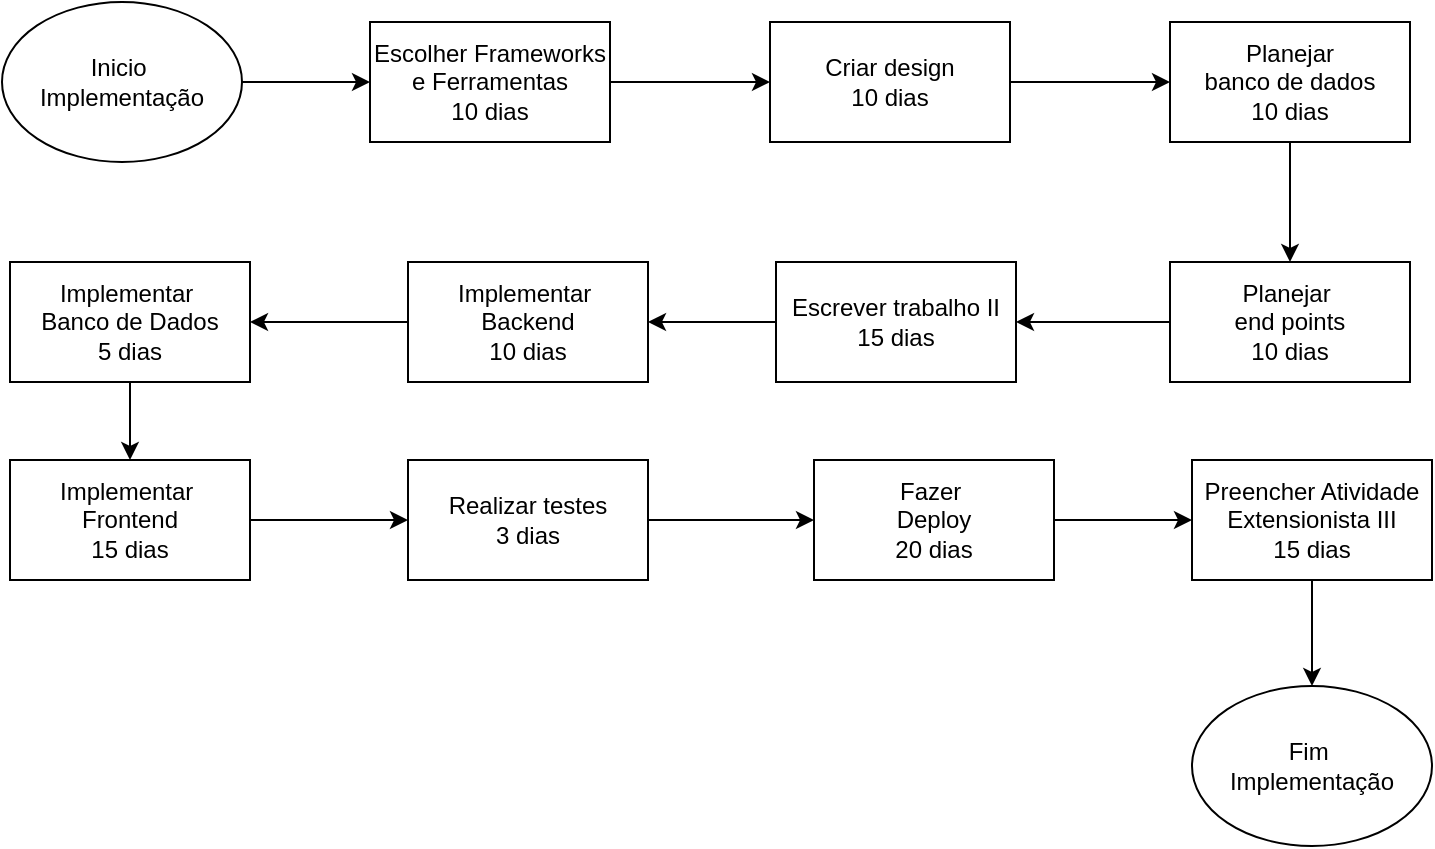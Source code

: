 <mxfile version="25.0.3">
  <diagram name="Página-1" id="rEZ1FVFYifwEF5ytXNTo">
    <mxGraphModel dx="792" dy="413" grid="0" gridSize="10" guides="1" tooltips="1" connect="1" arrows="1" fold="1" page="1" pageScale="1" pageWidth="827" pageHeight="1169" math="0" shadow="0">
      <root>
        <mxCell id="0" />
        <mxCell id="1" parent="0" />
        <mxCell id="omLc49HRkrAwDD3eYAz0-10" value="" style="edgeStyle=orthogonalEdgeStyle;rounded=0;orthogonalLoop=1;jettySize=auto;html=1;" parent="1" source="omLc49HRkrAwDD3eYAz0-1" target="omLc49HRkrAwDD3eYAz0-8" edge="1">
          <mxGeometry relative="1" as="geometry" />
        </mxCell>
        <mxCell id="omLc49HRkrAwDD3eYAz0-1" value="Inicio&amp;nbsp;&lt;div&gt;Implementação&lt;br&gt;&lt;/div&gt;" style="ellipse;whiteSpace=wrap;html=1;" parent="1" vertex="1">
          <mxGeometry x="58" y="128" width="120" height="80" as="geometry" />
        </mxCell>
        <mxCell id="omLc49HRkrAwDD3eYAz0-5" value="" style="edgeStyle=orthogonalEdgeStyle;rounded=0;orthogonalLoop=1;jettySize=auto;html=1;" parent="1" source="omLc49HRkrAwDD3eYAz0-2" target="omLc49HRkrAwDD3eYAz0-4" edge="1">
          <mxGeometry relative="1" as="geometry" />
        </mxCell>
        <mxCell id="omLc49HRkrAwDD3eYAz0-2" value="Criar design&lt;div&gt;10 dias&lt;/div&gt;" style="whiteSpace=wrap;html=1;" parent="1" vertex="1">
          <mxGeometry x="442" y="138" width="120" height="60" as="geometry" />
        </mxCell>
        <mxCell id="omLc49HRkrAwDD3eYAz0-7" value="" style="edgeStyle=orthogonalEdgeStyle;rounded=0;orthogonalLoop=1;jettySize=auto;html=1;" parent="1" source="omLc49HRkrAwDD3eYAz0-4" target="omLc49HRkrAwDD3eYAz0-6" edge="1">
          <mxGeometry relative="1" as="geometry" />
        </mxCell>
        <mxCell id="omLc49HRkrAwDD3eYAz0-4" value="Planejar&lt;div&gt;banco de dados&lt;/div&gt;&lt;div&gt;10 dias&lt;/div&gt;" style="whiteSpace=wrap;html=1;" parent="1" vertex="1">
          <mxGeometry x="642" y="138" width="120" height="60" as="geometry" />
        </mxCell>
        <mxCell id="omLc49HRkrAwDD3eYAz0-13" value="" style="edgeStyle=orthogonalEdgeStyle;rounded=0;orthogonalLoop=1;jettySize=auto;html=1;" parent="1" source="omLc49HRkrAwDD3eYAz0-6" target="omLc49HRkrAwDD3eYAz0-12" edge="1">
          <mxGeometry relative="1" as="geometry" />
        </mxCell>
        <mxCell id="omLc49HRkrAwDD3eYAz0-6" value="Planejar&amp;nbsp;&lt;div&gt;end points&lt;/div&gt;&lt;div&gt;10 dias&lt;/div&gt;" style="whiteSpace=wrap;html=1;" parent="1" vertex="1">
          <mxGeometry x="642" y="258" width="120" height="60" as="geometry" />
        </mxCell>
        <mxCell id="omLc49HRkrAwDD3eYAz0-11" value="" style="edgeStyle=orthogonalEdgeStyle;rounded=0;orthogonalLoop=1;jettySize=auto;html=1;" parent="1" source="omLc49HRkrAwDD3eYAz0-8" target="omLc49HRkrAwDD3eYAz0-2" edge="1">
          <mxGeometry relative="1" as="geometry" />
        </mxCell>
        <mxCell id="omLc49HRkrAwDD3eYAz0-8" value="Escolher Frameworks e Ferramentas&lt;div&gt;10 dias&lt;/div&gt;" style="whiteSpace=wrap;html=1;" parent="1" vertex="1">
          <mxGeometry x="242" y="138" width="120" height="60" as="geometry" />
        </mxCell>
        <mxCell id="WrP7q4COyijs7pcD4Svw-2" value="" style="edgeStyle=orthogonalEdgeStyle;rounded=0;orthogonalLoop=1;jettySize=auto;html=1;" parent="1" source="omLc49HRkrAwDD3eYAz0-12" target="WrP7q4COyijs7pcD4Svw-1" edge="1">
          <mxGeometry relative="1" as="geometry" />
        </mxCell>
        <mxCell id="omLc49HRkrAwDD3eYAz0-12" value="Escrever trabalho II&lt;div&gt;15 dias&lt;/div&gt;" style="whiteSpace=wrap;html=1;" parent="1" vertex="1">
          <mxGeometry x="445" y="258" width="120" height="60" as="geometry" />
        </mxCell>
        <mxCell id="omLc49HRkrAwDD3eYAz0-14" value="Fim&amp;nbsp;&lt;div&gt;Implementação&lt;/div&gt;" style="ellipse;whiteSpace=wrap;html=1;" parent="1" vertex="1">
          <mxGeometry x="653" y="470" width="120" height="80" as="geometry" />
        </mxCell>
        <mxCell id="WrP7q4COyijs7pcD4Svw-4" value="" style="edgeStyle=orthogonalEdgeStyle;rounded=0;orthogonalLoop=1;jettySize=auto;html=1;" parent="1" source="WrP7q4COyijs7pcD4Svw-1" target="WrP7q4COyijs7pcD4Svw-3" edge="1">
          <mxGeometry relative="1" as="geometry" />
        </mxCell>
        <mxCell id="WrP7q4COyijs7pcD4Svw-1" value="Implementar&amp;nbsp;&lt;div&gt;Backend&lt;/div&gt;&lt;div&gt;10 dias&lt;/div&gt;" style="whiteSpace=wrap;html=1;" parent="1" vertex="1">
          <mxGeometry x="261" y="258" width="120" height="60" as="geometry" />
        </mxCell>
        <mxCell id="WrP7q4COyijs7pcD4Svw-6" value="" style="edgeStyle=orthogonalEdgeStyle;rounded=0;orthogonalLoop=1;jettySize=auto;html=1;" parent="1" source="WrP7q4COyijs7pcD4Svw-3" target="WrP7q4COyijs7pcD4Svw-5" edge="1">
          <mxGeometry relative="1" as="geometry" />
        </mxCell>
        <mxCell id="WrP7q4COyijs7pcD4Svw-3" value="Implementar&amp;nbsp;&lt;div&gt;Banco de Dados&lt;/div&gt;&lt;div&gt;5 dias&lt;/div&gt;" style="whiteSpace=wrap;html=1;" parent="1" vertex="1">
          <mxGeometry x="62" y="258" width="120" height="60" as="geometry" />
        </mxCell>
        <mxCell id="WrP7q4COyijs7pcD4Svw-8" value="" style="edgeStyle=orthogonalEdgeStyle;rounded=0;orthogonalLoop=1;jettySize=auto;html=1;" parent="1" source="WrP7q4COyijs7pcD4Svw-5" target="WrP7q4COyijs7pcD4Svw-7" edge="1">
          <mxGeometry relative="1" as="geometry" />
        </mxCell>
        <mxCell id="WrP7q4COyijs7pcD4Svw-5" value="Implementar&amp;nbsp;&lt;div&gt;Frontend&lt;br&gt;&lt;div&gt;15 dias&lt;/div&gt;&lt;/div&gt;" style="whiteSpace=wrap;html=1;" parent="1" vertex="1">
          <mxGeometry x="62" y="357" width="120" height="60" as="geometry" />
        </mxCell>
        <mxCell id="WrP7q4COyijs7pcD4Svw-10" value="" style="edgeStyle=orthogonalEdgeStyle;rounded=0;orthogonalLoop=1;jettySize=auto;html=1;" parent="1" source="WrP7q4COyijs7pcD4Svw-7" target="WrP7q4COyijs7pcD4Svw-9" edge="1">
          <mxGeometry relative="1" as="geometry" />
        </mxCell>
        <mxCell id="WrP7q4COyijs7pcD4Svw-7" value="Realizar testes&lt;div&gt;3 dias&lt;/div&gt;" style="whiteSpace=wrap;html=1;" parent="1" vertex="1">
          <mxGeometry x="261" y="357" width="120" height="60" as="geometry" />
        </mxCell>
        <mxCell id="WrP7q4COyijs7pcD4Svw-13" value="" style="edgeStyle=orthogonalEdgeStyle;rounded=0;orthogonalLoop=1;jettySize=auto;html=1;" parent="1" source="WrP7q4COyijs7pcD4Svw-9" target="WrP7q4COyijs7pcD4Svw-12" edge="1">
          <mxGeometry relative="1" as="geometry" />
        </mxCell>
        <mxCell id="WrP7q4COyijs7pcD4Svw-9" value="Fazer&amp;nbsp;&lt;div&gt;Deploy&lt;/div&gt;&lt;div&gt;20 dias&lt;/div&gt;" style="whiteSpace=wrap;html=1;" parent="1" vertex="1">
          <mxGeometry x="464" y="357" width="120" height="60" as="geometry" />
        </mxCell>
        <mxCell id="WrP7q4COyijs7pcD4Svw-14" value="" style="edgeStyle=orthogonalEdgeStyle;rounded=0;orthogonalLoop=1;jettySize=auto;html=1;" parent="1" source="WrP7q4COyijs7pcD4Svw-12" target="omLc49HRkrAwDD3eYAz0-14" edge="1">
          <mxGeometry relative="1" as="geometry" />
        </mxCell>
        <mxCell id="WrP7q4COyijs7pcD4Svw-12" value="Preencher Atividade Extensionista III&lt;div&gt;15 dias&lt;/div&gt;" style="whiteSpace=wrap;html=1;" parent="1" vertex="1">
          <mxGeometry x="653" y="357" width="120" height="60" as="geometry" />
        </mxCell>
      </root>
    </mxGraphModel>
  </diagram>
</mxfile>
